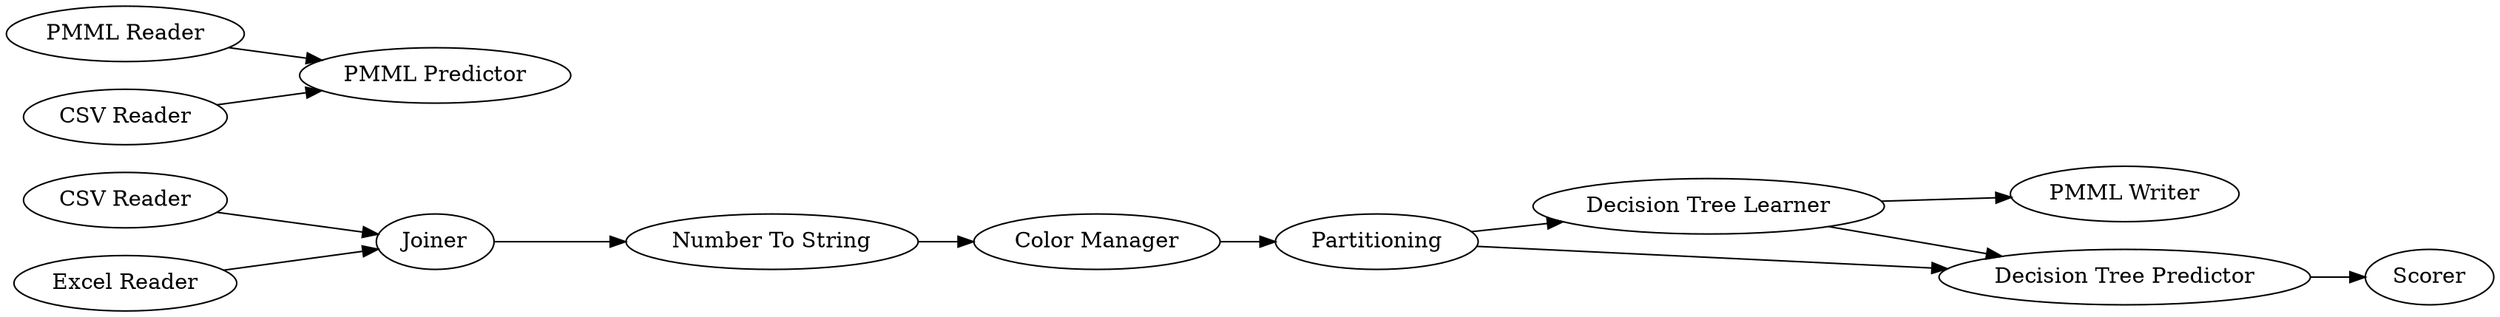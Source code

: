 digraph {
	"-4609742183193454169_1" [label="CSV Reader"]
	"-4609742183193454169_10" [label="PMML Writer"]
	"-4609742183193454169_9" [label=Scorer]
	"-4609742183193454169_7" [label="Decision Tree Learner"]
	"-4609742183193454169_5" [label="Color Manager"]
	"-4609742183193454169_6" [label=Partitioning]
	"-4609742183193454169_12" [label="PMML Reader"]
	"-4609742183193454169_2" [label="Excel Reader"]
	"-4609742183193454169_11" [label="CSV Reader"]
	"-4609742183193454169_3" [label=Joiner]
	"-4609742183193454169_13" [label="PMML Predictor"]
	"-4609742183193454169_4" [label="Number To String"]
	"-4609742183193454169_8" [label="Decision Tree Predictor"]
	"-4609742183193454169_11" -> "-4609742183193454169_13"
	"-4609742183193454169_7" -> "-4609742183193454169_10"
	"-4609742183193454169_3" -> "-4609742183193454169_4"
	"-4609742183193454169_8" -> "-4609742183193454169_9"
	"-4609742183193454169_6" -> "-4609742183193454169_8"
	"-4609742183193454169_4" -> "-4609742183193454169_5"
	"-4609742183193454169_5" -> "-4609742183193454169_6"
	"-4609742183193454169_7" -> "-4609742183193454169_8"
	"-4609742183193454169_2" -> "-4609742183193454169_3"
	"-4609742183193454169_1" -> "-4609742183193454169_3"
	"-4609742183193454169_6" -> "-4609742183193454169_7"
	"-4609742183193454169_12" -> "-4609742183193454169_13"
	rankdir=LR
}
